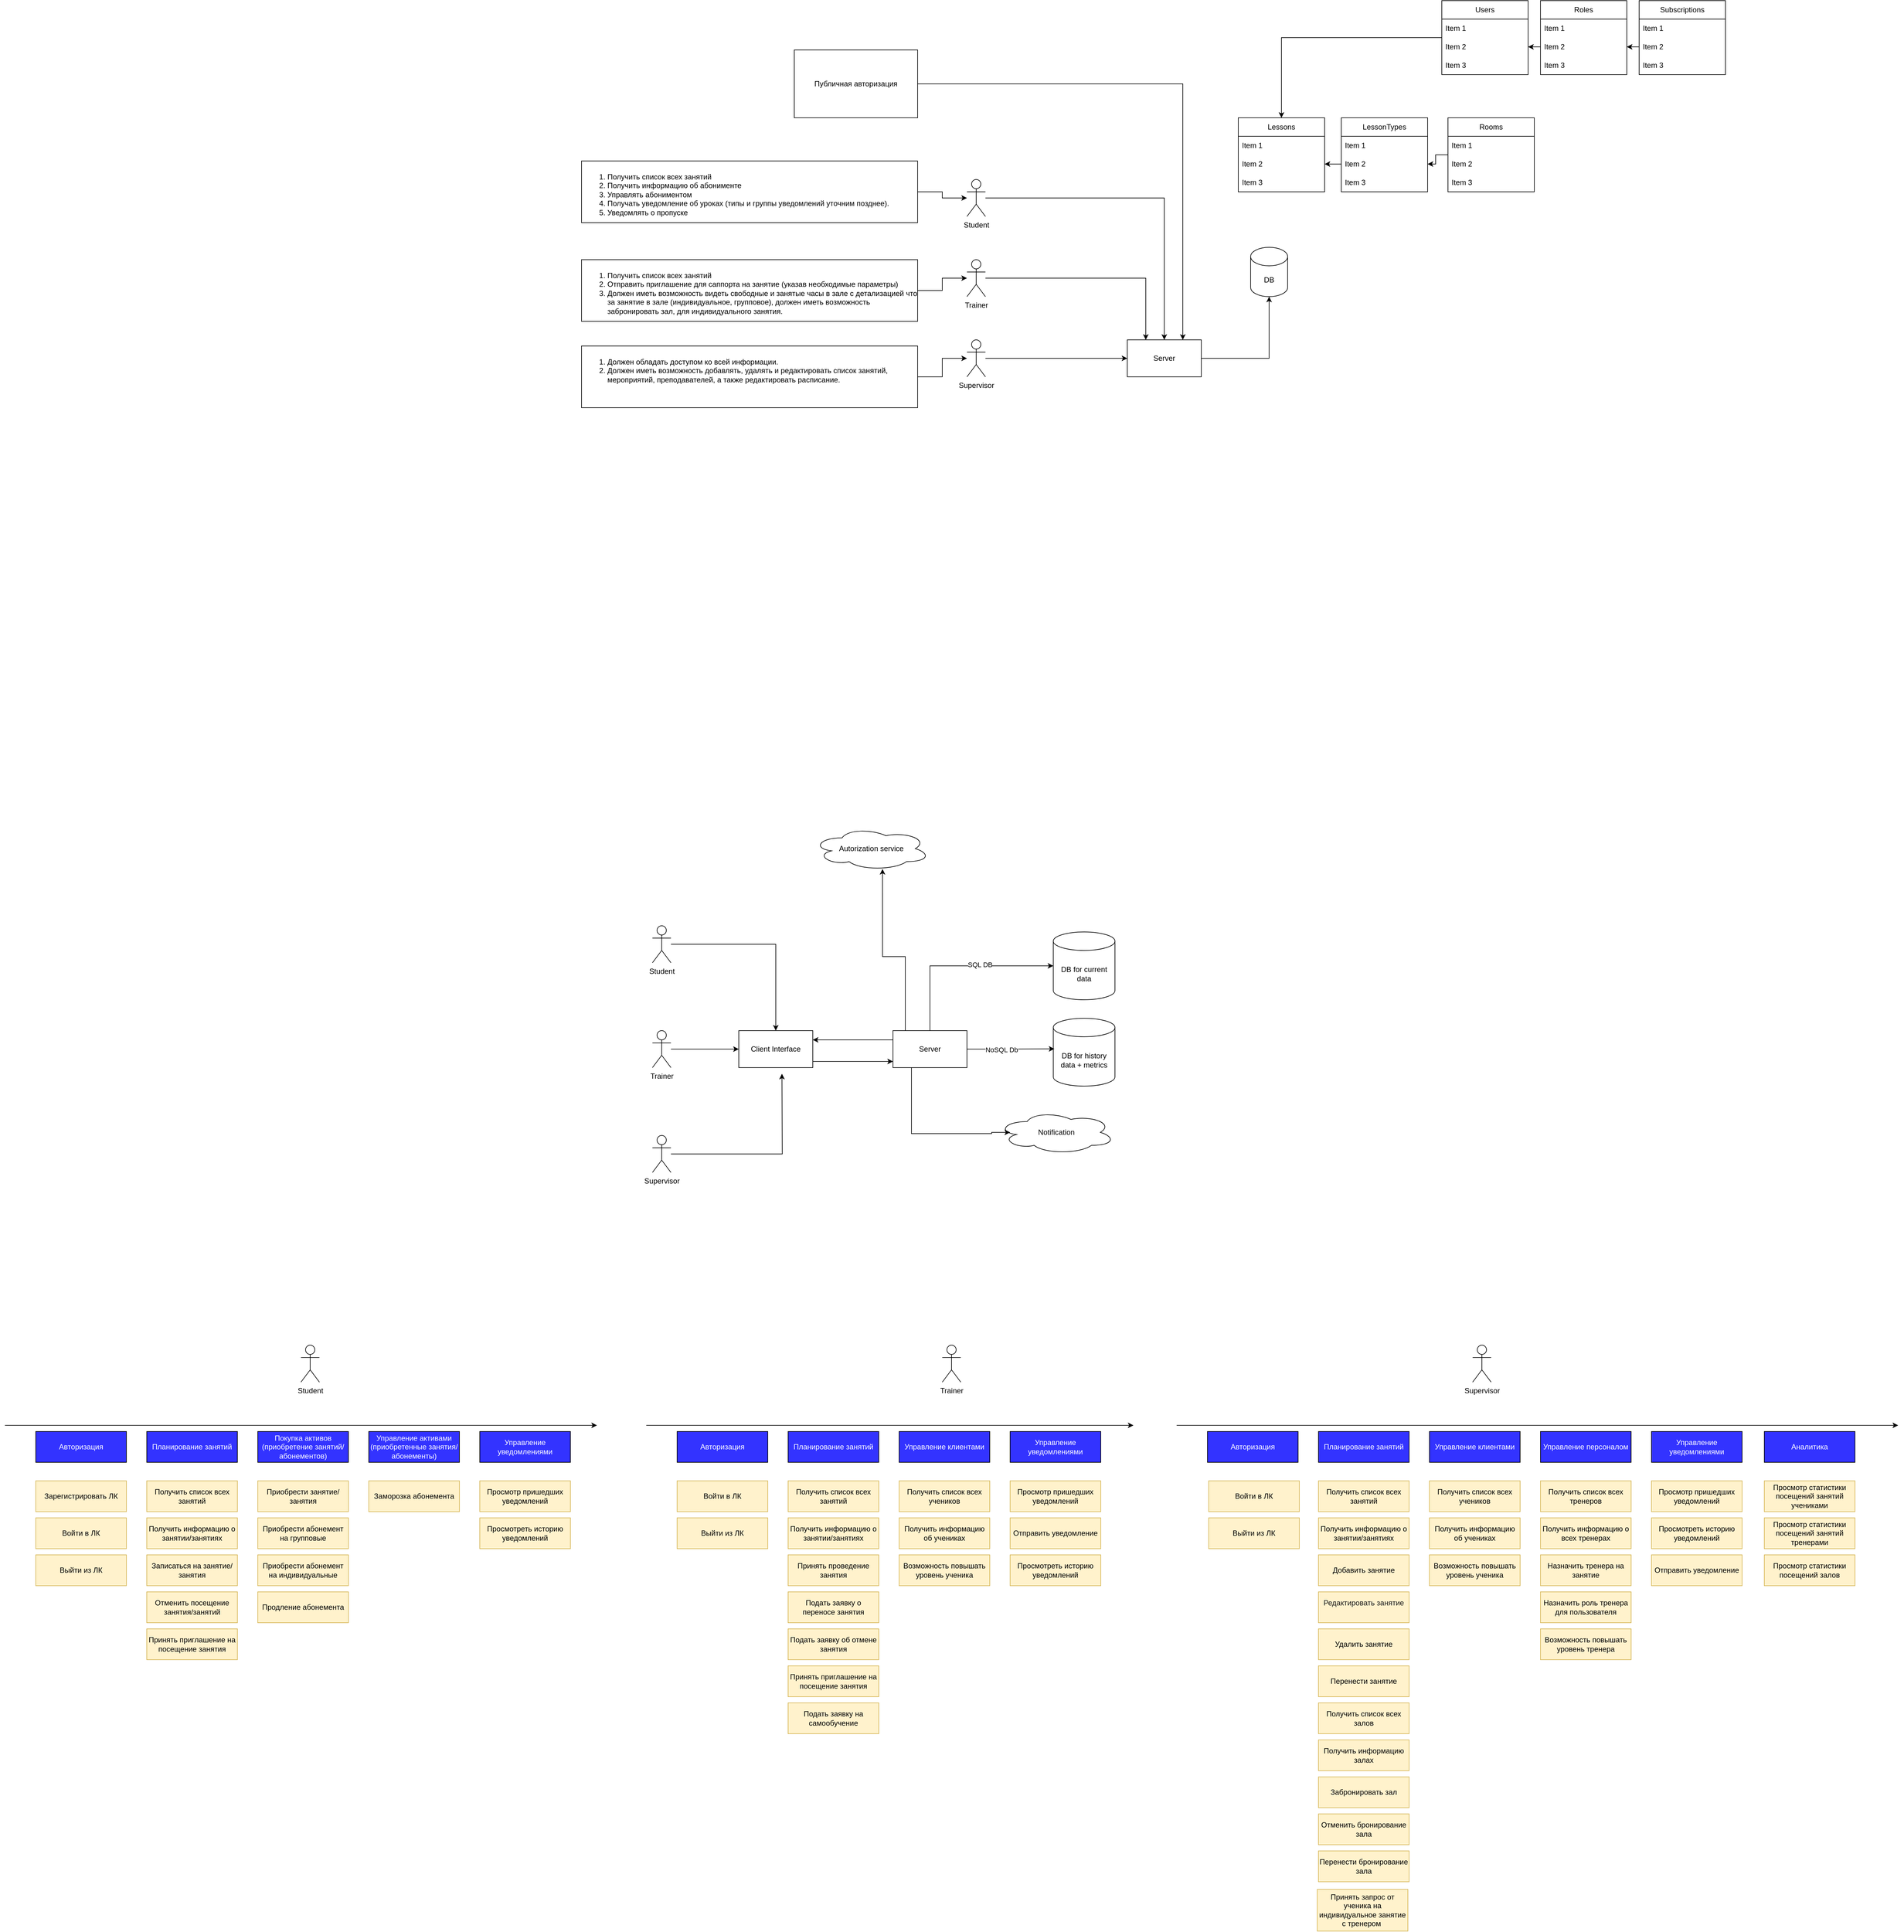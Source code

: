<mxfile version="22.1.2" type="github">
  <diagram name="Страница — 1" id="-huWrvzhIRPL-7FePhcu">
    <mxGraphModel dx="4017" dy="2119" grid="1" gridSize="10" guides="1" tooltips="1" connect="1" arrows="1" fold="1" page="1" pageScale="1" pageWidth="1654" pageHeight="1169" math="0" shadow="0">
      <root>
        <mxCell id="0" />
        <mxCell id="1" parent="0" />
        <mxCell id="t2ZdEfVuAgnnPO7b86gj-10" style="edgeStyle=orthogonalEdgeStyle;rounded=0;orthogonalLoop=1;jettySize=auto;html=1;" parent="1" source="211ug2n4QtESpDDz7pXh-1" target="t2ZdEfVuAgnnPO7b86gj-1" edge="1">
          <mxGeometry relative="1" as="geometry" />
        </mxCell>
        <mxCell id="211ug2n4QtESpDDz7pXh-1" value="Student" style="shape=umlActor;verticalLabelPosition=bottom;verticalAlign=top;html=1;outlineConnect=0;" parent="1" vertex="1">
          <mxGeometry x="80" y="100" width="30" height="60" as="geometry" />
        </mxCell>
        <mxCell id="t2ZdEfVuAgnnPO7b86gj-21" style="edgeStyle=orthogonalEdgeStyle;rounded=0;orthogonalLoop=1;jettySize=auto;html=1;entryX=0.25;entryY=0;entryDx=0;entryDy=0;" parent="1" source="211ug2n4QtESpDDz7pXh-2" target="t2ZdEfVuAgnnPO7b86gj-1" edge="1">
          <mxGeometry relative="1" as="geometry" />
        </mxCell>
        <mxCell id="211ug2n4QtESpDDz7pXh-2" value="Trainer" style="shape=umlActor;verticalLabelPosition=bottom;verticalAlign=top;html=1;outlineConnect=0;" parent="1" vertex="1">
          <mxGeometry x="80" y="230" width="30" height="60" as="geometry" />
        </mxCell>
        <mxCell id="t2ZdEfVuAgnnPO7b86gj-20" style="edgeStyle=orthogonalEdgeStyle;rounded=0;orthogonalLoop=1;jettySize=auto;html=1;entryX=0;entryY=0.5;entryDx=0;entryDy=0;" parent="1" source="211ug2n4QtESpDDz7pXh-3" target="t2ZdEfVuAgnnPO7b86gj-1" edge="1">
          <mxGeometry relative="1" as="geometry">
            <Array as="points">
              <mxPoint x="190" y="390" />
              <mxPoint x="190" y="390" />
            </Array>
          </mxGeometry>
        </mxCell>
        <mxCell id="211ug2n4QtESpDDz7pXh-3" value="Supervisor" style="shape=umlActor;verticalLabelPosition=bottom;verticalAlign=top;html=1;outlineConnect=0;" parent="1" vertex="1">
          <mxGeometry x="80" y="360" width="30" height="60" as="geometry" />
        </mxCell>
        <mxCell id="t2ZdEfVuAgnnPO7b86gj-1" value="Server" style="rounded=0;whiteSpace=wrap;html=1;" parent="1" vertex="1">
          <mxGeometry x="340" y="360" width="120" height="60" as="geometry" />
        </mxCell>
        <mxCell id="t2ZdEfVuAgnnPO7b86gj-2" value="DB" style="shape=cylinder3;whiteSpace=wrap;html=1;boundedLbl=1;backgroundOutline=1;size=15;" parent="1" vertex="1">
          <mxGeometry x="540" y="210" width="60" height="80" as="geometry" />
        </mxCell>
        <mxCell id="t2ZdEfVuAgnnPO7b86gj-15" style="edgeStyle=orthogonalEdgeStyle;rounded=0;orthogonalLoop=1;jettySize=auto;html=1;" parent="1" source="t2ZdEfVuAgnnPO7b86gj-8" target="211ug2n4QtESpDDz7pXh-1" edge="1">
          <mxGeometry relative="1" as="geometry" />
        </mxCell>
        <mxCell id="t2ZdEfVuAgnnPO7b86gj-8" value="&lt;ol&gt;&lt;li&gt;Получить список всех занятий&lt;/li&gt;&lt;li&gt;Получить информацию об абонименте&lt;/li&gt;&lt;li&gt;Управлять абониментом&lt;/li&gt;&lt;li&gt;Получать уведомление об уроках (типы и группы уведомлений уточним позднее).&lt;/li&gt;&lt;li&gt;Уведомлять о пропуске&lt;/li&gt;&lt;/ol&gt;" style="whiteSpace=wrap;html=1;verticalAlign=top;align=left;" parent="1" vertex="1">
          <mxGeometry x="-545" y="70" width="545" height="100" as="geometry" />
        </mxCell>
        <mxCell id="t2ZdEfVuAgnnPO7b86gj-16" style="edgeStyle=orthogonalEdgeStyle;rounded=0;orthogonalLoop=1;jettySize=auto;html=1;" parent="1" source="t2ZdEfVuAgnnPO7b86gj-12" target="211ug2n4QtESpDDz7pXh-2" edge="1">
          <mxGeometry relative="1" as="geometry" />
        </mxCell>
        <mxCell id="t2ZdEfVuAgnnPO7b86gj-12" value="&lt;ol&gt;&lt;li&gt;Получить список всех занятий&lt;/li&gt;&lt;li&gt;Отправить приглашение для саппорта на занятие (указав необходимые параметры)&lt;/li&gt;&lt;li&gt;Должен иметь возможность видеть свободные и занятые часы в зале с детализацией что за занятие в зале (индивидуальное, групповое), должен иметь возможность забронировать зал, для индивидуального занятия.&lt;br&gt;&lt;/li&gt;&lt;/ol&gt;" style="whiteSpace=wrap;html=1;verticalAlign=top;align=left;" parent="1" vertex="1">
          <mxGeometry x="-545" y="230" width="545" height="100" as="geometry" />
        </mxCell>
        <mxCell id="t2ZdEfVuAgnnPO7b86gj-18" style="edgeStyle=orthogonalEdgeStyle;rounded=0;orthogonalLoop=1;jettySize=auto;html=1;" parent="1" source="t2ZdEfVuAgnnPO7b86gj-17" target="211ug2n4QtESpDDz7pXh-3" edge="1">
          <mxGeometry relative="1" as="geometry" />
        </mxCell>
        <mxCell id="t2ZdEfVuAgnnPO7b86gj-17" value="&lt;ol&gt;&lt;li&gt;Должен обладать доступом ко всей информации.&lt;br&gt;&lt;/li&gt;&lt;li&gt;Должен иметь возможность добавлять, удалять и редактировать список занятий, мероприятий, преподавателей, а также редактировать расписание.&lt;br&gt;&lt;/li&gt;&lt;/ol&gt;" style="whiteSpace=wrap;html=1;verticalAlign=top;align=left;" parent="1" vertex="1">
          <mxGeometry x="-545" y="370" width="545" height="100" as="geometry" />
        </mxCell>
        <mxCell id="t2ZdEfVuAgnnPO7b86gj-23" style="edgeStyle=orthogonalEdgeStyle;rounded=0;orthogonalLoop=1;jettySize=auto;html=1;entryX=0.5;entryY=1;entryDx=0;entryDy=0;entryPerimeter=0;" parent="1" source="t2ZdEfVuAgnnPO7b86gj-1" target="t2ZdEfVuAgnnPO7b86gj-2" edge="1">
          <mxGeometry relative="1" as="geometry" />
        </mxCell>
        <mxCell id="t2ZdEfVuAgnnPO7b86gj-59" style="edgeStyle=orthogonalEdgeStyle;rounded=0;orthogonalLoop=1;jettySize=auto;html=1;entryX=0.75;entryY=0;entryDx=0;entryDy=0;" parent="1" source="t2ZdEfVuAgnnPO7b86gj-24" target="t2ZdEfVuAgnnPO7b86gj-1" edge="1">
          <mxGeometry relative="1" as="geometry" />
        </mxCell>
        <mxCell id="t2ZdEfVuAgnnPO7b86gj-24" value="Публичная авторизация" style="rounded=0;whiteSpace=wrap;html=1;" parent="1" vertex="1">
          <mxGeometry x="-200" y="-110" width="200" height="110" as="geometry" />
        </mxCell>
        <mxCell id="t2ZdEfVuAgnnPO7b86gj-54" style="edgeStyle=orthogonalEdgeStyle;rounded=0;orthogonalLoop=1;jettySize=auto;html=1;entryX=0.5;entryY=0;entryDx=0;entryDy=0;" parent="1" source="t2ZdEfVuAgnnPO7b86gj-29" target="t2ZdEfVuAgnnPO7b86gj-37" edge="1">
          <mxGeometry relative="1" as="geometry" />
        </mxCell>
        <mxCell id="t2ZdEfVuAgnnPO7b86gj-29" value="Users" style="swimlane;fontStyle=0;childLayout=stackLayout;horizontal=1;startSize=30;horizontalStack=0;resizeParent=1;resizeParentMax=0;resizeLast=0;collapsible=1;marginBottom=0;whiteSpace=wrap;html=1;" parent="1" vertex="1">
          <mxGeometry x="850" y="-190" width="140" height="120" as="geometry" />
        </mxCell>
        <mxCell id="t2ZdEfVuAgnnPO7b86gj-30" value="Item 1" style="text;strokeColor=none;fillColor=none;align=left;verticalAlign=middle;spacingLeft=4;spacingRight=4;overflow=hidden;points=[[0,0.5],[1,0.5]];portConstraint=eastwest;rotatable=0;whiteSpace=wrap;html=1;" parent="t2ZdEfVuAgnnPO7b86gj-29" vertex="1">
          <mxGeometry y="30" width="140" height="30" as="geometry" />
        </mxCell>
        <mxCell id="t2ZdEfVuAgnnPO7b86gj-31" value="Item 2" style="text;strokeColor=none;fillColor=none;align=left;verticalAlign=middle;spacingLeft=4;spacingRight=4;overflow=hidden;points=[[0,0.5],[1,0.5]];portConstraint=eastwest;rotatable=0;whiteSpace=wrap;html=1;" parent="t2ZdEfVuAgnnPO7b86gj-29" vertex="1">
          <mxGeometry y="60" width="140" height="30" as="geometry" />
        </mxCell>
        <mxCell id="t2ZdEfVuAgnnPO7b86gj-32" value="Item 3" style="text;strokeColor=none;fillColor=none;align=left;verticalAlign=middle;spacingLeft=4;spacingRight=4;overflow=hidden;points=[[0,0.5],[1,0.5]];portConstraint=eastwest;rotatable=0;whiteSpace=wrap;html=1;" parent="t2ZdEfVuAgnnPO7b86gj-29" vertex="1">
          <mxGeometry y="90" width="140" height="30" as="geometry" />
        </mxCell>
        <mxCell id="t2ZdEfVuAgnnPO7b86gj-33" value="Roles" style="swimlane;fontStyle=0;childLayout=stackLayout;horizontal=1;startSize=30;horizontalStack=0;resizeParent=1;resizeParentMax=0;resizeLast=0;collapsible=1;marginBottom=0;whiteSpace=wrap;html=1;" parent="1" vertex="1">
          <mxGeometry x="1010" y="-190" width="140" height="120" as="geometry" />
        </mxCell>
        <mxCell id="t2ZdEfVuAgnnPO7b86gj-34" value="Item 1" style="text;strokeColor=none;fillColor=none;align=left;verticalAlign=middle;spacingLeft=4;spacingRight=4;overflow=hidden;points=[[0,0.5],[1,0.5]];portConstraint=eastwest;rotatable=0;whiteSpace=wrap;html=1;" parent="t2ZdEfVuAgnnPO7b86gj-33" vertex="1">
          <mxGeometry y="30" width="140" height="30" as="geometry" />
        </mxCell>
        <mxCell id="t2ZdEfVuAgnnPO7b86gj-35" value="Item 2" style="text;strokeColor=none;fillColor=none;align=left;verticalAlign=middle;spacingLeft=4;spacingRight=4;overflow=hidden;points=[[0,0.5],[1,0.5]];portConstraint=eastwest;rotatable=0;whiteSpace=wrap;html=1;" parent="t2ZdEfVuAgnnPO7b86gj-33" vertex="1">
          <mxGeometry y="60" width="140" height="30" as="geometry" />
        </mxCell>
        <mxCell id="t2ZdEfVuAgnnPO7b86gj-36" value="Item 3" style="text;strokeColor=none;fillColor=none;align=left;verticalAlign=middle;spacingLeft=4;spacingRight=4;overflow=hidden;points=[[0,0.5],[1,0.5]];portConstraint=eastwest;rotatable=0;whiteSpace=wrap;html=1;" parent="t2ZdEfVuAgnnPO7b86gj-33" vertex="1">
          <mxGeometry y="90" width="140" height="30" as="geometry" />
        </mxCell>
        <mxCell id="t2ZdEfVuAgnnPO7b86gj-37" value="Lessons" style="swimlane;fontStyle=0;childLayout=stackLayout;horizontal=1;startSize=30;horizontalStack=0;resizeParent=1;resizeParentMax=0;resizeLast=0;collapsible=1;marginBottom=0;whiteSpace=wrap;html=1;" parent="1" vertex="1">
          <mxGeometry x="520" width="140" height="120" as="geometry" />
        </mxCell>
        <mxCell id="t2ZdEfVuAgnnPO7b86gj-38" value="Item 1" style="text;strokeColor=none;fillColor=none;align=left;verticalAlign=middle;spacingLeft=4;spacingRight=4;overflow=hidden;points=[[0,0.5],[1,0.5]];portConstraint=eastwest;rotatable=0;whiteSpace=wrap;html=1;" parent="t2ZdEfVuAgnnPO7b86gj-37" vertex="1">
          <mxGeometry y="30" width="140" height="30" as="geometry" />
        </mxCell>
        <mxCell id="t2ZdEfVuAgnnPO7b86gj-39" value="Item 2" style="text;strokeColor=none;fillColor=none;align=left;verticalAlign=middle;spacingLeft=4;spacingRight=4;overflow=hidden;points=[[0,0.5],[1,0.5]];portConstraint=eastwest;rotatable=0;whiteSpace=wrap;html=1;" parent="t2ZdEfVuAgnnPO7b86gj-37" vertex="1">
          <mxGeometry y="60" width="140" height="30" as="geometry" />
        </mxCell>
        <mxCell id="t2ZdEfVuAgnnPO7b86gj-40" value="Item 3" style="text;strokeColor=none;fillColor=none;align=left;verticalAlign=middle;spacingLeft=4;spacingRight=4;overflow=hidden;points=[[0,0.5],[1,0.5]];portConstraint=eastwest;rotatable=0;whiteSpace=wrap;html=1;" parent="t2ZdEfVuAgnnPO7b86gj-37" vertex="1">
          <mxGeometry y="90" width="140" height="30" as="geometry" />
        </mxCell>
        <mxCell id="t2ZdEfVuAgnnPO7b86gj-41" value="Subscriptions" style="swimlane;fontStyle=0;childLayout=stackLayout;horizontal=1;startSize=30;horizontalStack=0;resizeParent=1;resizeParentMax=0;resizeLast=0;collapsible=1;marginBottom=0;whiteSpace=wrap;html=1;" parent="1" vertex="1">
          <mxGeometry x="1170" y="-190" width="140" height="120" as="geometry" />
        </mxCell>
        <mxCell id="t2ZdEfVuAgnnPO7b86gj-42" value="Item 1" style="text;strokeColor=none;fillColor=none;align=left;verticalAlign=middle;spacingLeft=4;spacingRight=4;overflow=hidden;points=[[0,0.5],[1,0.5]];portConstraint=eastwest;rotatable=0;whiteSpace=wrap;html=1;" parent="t2ZdEfVuAgnnPO7b86gj-41" vertex="1">
          <mxGeometry y="30" width="140" height="30" as="geometry" />
        </mxCell>
        <mxCell id="t2ZdEfVuAgnnPO7b86gj-43" value="Item 2" style="text;strokeColor=none;fillColor=none;align=left;verticalAlign=middle;spacingLeft=4;spacingRight=4;overflow=hidden;points=[[0,0.5],[1,0.5]];portConstraint=eastwest;rotatable=0;whiteSpace=wrap;html=1;" parent="t2ZdEfVuAgnnPO7b86gj-41" vertex="1">
          <mxGeometry y="60" width="140" height="30" as="geometry" />
        </mxCell>
        <mxCell id="t2ZdEfVuAgnnPO7b86gj-44" value="Item 3" style="text;strokeColor=none;fillColor=none;align=left;verticalAlign=middle;spacingLeft=4;spacingRight=4;overflow=hidden;points=[[0,0.5],[1,0.5]];portConstraint=eastwest;rotatable=0;whiteSpace=wrap;html=1;" parent="t2ZdEfVuAgnnPO7b86gj-41" vertex="1">
          <mxGeometry y="90" width="140" height="30" as="geometry" />
        </mxCell>
        <mxCell id="t2ZdEfVuAgnnPO7b86gj-56" style="edgeStyle=orthogonalEdgeStyle;rounded=0;orthogonalLoop=1;jettySize=auto;html=1;" parent="1" source="t2ZdEfVuAgnnPO7b86gj-45" target="t2ZdEfVuAgnnPO7b86gj-52" edge="1">
          <mxGeometry relative="1" as="geometry" />
        </mxCell>
        <mxCell id="t2ZdEfVuAgnnPO7b86gj-45" value="Rooms" style="swimlane;fontStyle=0;childLayout=stackLayout;horizontal=1;startSize=30;horizontalStack=0;resizeParent=1;resizeParentMax=0;resizeLast=0;collapsible=1;marginBottom=0;whiteSpace=wrap;html=1;" parent="1" vertex="1">
          <mxGeometry x="860" width="140" height="120" as="geometry" />
        </mxCell>
        <mxCell id="t2ZdEfVuAgnnPO7b86gj-46" value="Item 1" style="text;strokeColor=none;fillColor=none;align=left;verticalAlign=middle;spacingLeft=4;spacingRight=4;overflow=hidden;points=[[0,0.5],[1,0.5]];portConstraint=eastwest;rotatable=0;whiteSpace=wrap;html=1;" parent="t2ZdEfVuAgnnPO7b86gj-45" vertex="1">
          <mxGeometry y="30" width="140" height="30" as="geometry" />
        </mxCell>
        <mxCell id="t2ZdEfVuAgnnPO7b86gj-47" value="Item 2" style="text;strokeColor=none;fillColor=none;align=left;verticalAlign=middle;spacingLeft=4;spacingRight=4;overflow=hidden;points=[[0,0.5],[1,0.5]];portConstraint=eastwest;rotatable=0;whiteSpace=wrap;html=1;" parent="t2ZdEfVuAgnnPO7b86gj-45" vertex="1">
          <mxGeometry y="60" width="140" height="30" as="geometry" />
        </mxCell>
        <mxCell id="t2ZdEfVuAgnnPO7b86gj-48" value="Item 3" style="text;strokeColor=none;fillColor=none;align=left;verticalAlign=middle;spacingLeft=4;spacingRight=4;overflow=hidden;points=[[0,0.5],[1,0.5]];portConstraint=eastwest;rotatable=0;whiteSpace=wrap;html=1;" parent="t2ZdEfVuAgnnPO7b86gj-45" vertex="1">
          <mxGeometry y="90" width="140" height="30" as="geometry" />
        </mxCell>
        <mxCell id="t2ZdEfVuAgnnPO7b86gj-50" value="LessonTypes" style="swimlane;fontStyle=0;childLayout=stackLayout;horizontal=1;startSize=30;horizontalStack=0;resizeParent=1;resizeParentMax=0;resizeLast=0;collapsible=1;marginBottom=0;whiteSpace=wrap;html=1;" parent="1" vertex="1">
          <mxGeometry x="687" width="140" height="120" as="geometry" />
        </mxCell>
        <mxCell id="t2ZdEfVuAgnnPO7b86gj-51" value="Item 1" style="text;strokeColor=none;fillColor=none;align=left;verticalAlign=middle;spacingLeft=4;spacingRight=4;overflow=hidden;points=[[0,0.5],[1,0.5]];portConstraint=eastwest;rotatable=0;whiteSpace=wrap;html=1;" parent="t2ZdEfVuAgnnPO7b86gj-50" vertex="1">
          <mxGeometry y="30" width="140" height="30" as="geometry" />
        </mxCell>
        <mxCell id="t2ZdEfVuAgnnPO7b86gj-52" value="Item 2" style="text;strokeColor=none;fillColor=none;align=left;verticalAlign=middle;spacingLeft=4;spacingRight=4;overflow=hidden;points=[[0,0.5],[1,0.5]];portConstraint=eastwest;rotatable=0;whiteSpace=wrap;html=1;" parent="t2ZdEfVuAgnnPO7b86gj-50" vertex="1">
          <mxGeometry y="60" width="140" height="30" as="geometry" />
        </mxCell>
        <mxCell id="t2ZdEfVuAgnnPO7b86gj-53" value="Item 3" style="text;strokeColor=none;fillColor=none;align=left;verticalAlign=middle;spacingLeft=4;spacingRight=4;overflow=hidden;points=[[0,0.5],[1,0.5]];portConstraint=eastwest;rotatable=0;whiteSpace=wrap;html=1;" parent="t2ZdEfVuAgnnPO7b86gj-50" vertex="1">
          <mxGeometry y="90" width="140" height="30" as="geometry" />
        </mxCell>
        <mxCell id="t2ZdEfVuAgnnPO7b86gj-55" style="edgeStyle=orthogonalEdgeStyle;rounded=0;orthogonalLoop=1;jettySize=auto;html=1;entryX=1;entryY=0.5;entryDx=0;entryDy=0;" parent="1" source="t2ZdEfVuAgnnPO7b86gj-52" target="t2ZdEfVuAgnnPO7b86gj-39" edge="1">
          <mxGeometry relative="1" as="geometry" />
        </mxCell>
        <mxCell id="t2ZdEfVuAgnnPO7b86gj-57" style="edgeStyle=orthogonalEdgeStyle;rounded=0;orthogonalLoop=1;jettySize=auto;html=1;entryX=1;entryY=0.5;entryDx=0;entryDy=0;" parent="1" source="t2ZdEfVuAgnnPO7b86gj-35" target="t2ZdEfVuAgnnPO7b86gj-31" edge="1">
          <mxGeometry relative="1" as="geometry" />
        </mxCell>
        <mxCell id="t2ZdEfVuAgnnPO7b86gj-58" style="edgeStyle=orthogonalEdgeStyle;rounded=0;orthogonalLoop=1;jettySize=auto;html=1;entryX=1;entryY=0.5;entryDx=0;entryDy=0;" parent="1" source="t2ZdEfVuAgnnPO7b86gj-43" target="t2ZdEfVuAgnnPO7b86gj-35" edge="1">
          <mxGeometry relative="1" as="geometry" />
        </mxCell>
        <mxCell id="38tsDACRDi0O5EKiQqHK-49" style="edgeStyle=orthogonalEdgeStyle;rounded=0;orthogonalLoop=1;jettySize=auto;html=1;" parent="1" source="38tsDACRDi0O5EKiQqHK-50" target="38tsDACRDi0O5EKiQqHK-56" edge="1">
          <mxGeometry relative="1" as="geometry" />
        </mxCell>
        <mxCell id="38tsDACRDi0O5EKiQqHK-50" value="Student" style="shape=umlActor;verticalLabelPosition=bottom;verticalAlign=top;html=1;outlineConnect=0;" parent="1" vertex="1">
          <mxGeometry x="-430" y="1310" width="30" height="60" as="geometry" />
        </mxCell>
        <mxCell id="38tsDACRDi0O5EKiQqHK-51" style="edgeStyle=orthogonalEdgeStyle;rounded=0;orthogonalLoop=1;jettySize=auto;html=1;entryX=0;entryY=0.5;entryDx=0;entryDy=0;" parent="1" source="38tsDACRDi0O5EKiQqHK-52" target="38tsDACRDi0O5EKiQqHK-56" edge="1">
          <mxGeometry relative="1" as="geometry" />
        </mxCell>
        <mxCell id="38tsDACRDi0O5EKiQqHK-52" value="Trainer" style="shape=umlActor;verticalLabelPosition=bottom;verticalAlign=top;html=1;outlineConnect=0;" parent="1" vertex="1">
          <mxGeometry x="-430" y="1480" width="30" height="60" as="geometry" />
        </mxCell>
        <mxCell id="38tsDACRDi0O5EKiQqHK-206" style="edgeStyle=orthogonalEdgeStyle;rounded=0;orthogonalLoop=1;jettySize=auto;html=1;" parent="1" source="38tsDACRDi0O5EKiQqHK-54" edge="1">
          <mxGeometry relative="1" as="geometry">
            <mxPoint x="-220" y="1550" as="targetPoint" />
          </mxGeometry>
        </mxCell>
        <mxCell id="38tsDACRDi0O5EKiQqHK-54" value="Supervisor" style="shape=umlActor;verticalLabelPosition=bottom;verticalAlign=top;html=1;outlineConnect=0;" parent="1" vertex="1">
          <mxGeometry x="-430" y="1650" width="30" height="60" as="geometry" />
        </mxCell>
        <mxCell id="38tsDACRDi0O5EKiQqHK-207" style="edgeStyle=orthogonalEdgeStyle;rounded=0;orthogonalLoop=1;jettySize=auto;html=1;" parent="1" source="38tsDACRDi0O5EKiQqHK-56" target="38tsDACRDi0O5EKiQqHK-204" edge="1">
          <mxGeometry relative="1" as="geometry">
            <Array as="points">
              <mxPoint x="-100" y="1530" />
              <mxPoint x="-100" y="1530" />
            </Array>
          </mxGeometry>
        </mxCell>
        <mxCell id="38tsDACRDi0O5EKiQqHK-56" value="Client Interface" style="rounded=0;whiteSpace=wrap;html=1;" parent="1" vertex="1">
          <mxGeometry x="-290" y="1480" width="120" height="60" as="geometry" />
        </mxCell>
        <mxCell id="38tsDACRDi0O5EKiQqHK-57" value="DB for current data" style="shape=cylinder3;whiteSpace=wrap;html=1;boundedLbl=1;backgroundOutline=1;size=15;" parent="1" vertex="1">
          <mxGeometry x="220" y="1320" width="100" height="110" as="geometry" />
        </mxCell>
        <mxCell id="38tsDACRDi0O5EKiQqHK-97" value="" style="endArrow=classic;html=1;rounded=0;" parent="1" edge="1">
          <mxGeometry width="50" height="50" relative="1" as="geometry">
            <mxPoint x="-1480" y="2120" as="sourcePoint" />
            <mxPoint x="-520" y="2120" as="targetPoint" />
          </mxGeometry>
        </mxCell>
        <mxCell id="38tsDACRDi0O5EKiQqHK-101" value="Покупка активов (приобретение занятий/абонементов)" style="rounded=0;whiteSpace=wrap;html=1;fillColor=#3333FF;fontColor=#ffffff;" parent="1" vertex="1">
          <mxGeometry x="-1070" y="2130" width="147" height="50" as="geometry" />
        </mxCell>
        <mxCell id="38tsDACRDi0O5EKiQqHK-104" value="Student" style="shape=umlActor;verticalLabelPosition=bottom;verticalAlign=top;html=1;outlineConnect=0;" parent="1" vertex="1">
          <mxGeometry x="-1000" y="1990" width="30" height="60" as="geometry" />
        </mxCell>
        <mxCell id="38tsDACRDi0O5EKiQqHK-105" value="Управление активами (приобретенные занятия/абонементы)" style="rounded=0;whiteSpace=wrap;html=1;fillColor=#3333FF;fontColor=#ffffff;" parent="1" vertex="1">
          <mxGeometry x="-890" y="2130" width="147" height="50" as="geometry" />
        </mxCell>
        <mxCell id="38tsDACRDi0O5EKiQqHK-106" value="Управление уведомлениями" style="rounded=0;whiteSpace=wrap;html=1;fillColor=#3333FF;fontColor=#ffffff;" parent="1" vertex="1">
          <mxGeometry x="-710" y="2130" width="147" height="50" as="geometry" />
        </mxCell>
        <mxCell id="38tsDACRDi0O5EKiQqHK-107" value="Планирование занятий" style="rounded=0;whiteSpace=wrap;html=1;fillColor=#3333FF;fontColor=#ffffff;" parent="1" vertex="1">
          <mxGeometry x="-1250" y="2130" width="147" height="50" as="geometry" />
        </mxCell>
        <mxCell id="38tsDACRDi0O5EKiQqHK-108" value="Авторизация" style="rounded=0;whiteSpace=wrap;html=1;fillColor=#3333FF;fontColor=#ffffff;" parent="1" vertex="1">
          <mxGeometry x="-1430" y="2130" width="147" height="50" as="geometry" />
        </mxCell>
        <mxCell id="38tsDACRDi0O5EKiQqHK-109" value="Зарегистрировать ЛК" style="rounded=0;whiteSpace=wrap;html=1;fillColor=#fff2cc;strokeColor=#d6b656;" parent="1" vertex="1">
          <mxGeometry x="-1430" y="2210" width="147" height="50" as="geometry" />
        </mxCell>
        <mxCell id="38tsDACRDi0O5EKiQqHK-110" value="Войти в ЛК" style="rounded=0;whiteSpace=wrap;html=1;fillColor=#fff2cc;strokeColor=#d6b656;" parent="1" vertex="1">
          <mxGeometry x="-1430" y="2270" width="147" height="50" as="geometry" />
        </mxCell>
        <mxCell id="38tsDACRDi0O5EKiQqHK-111" value="Выйти из ЛК" style="rounded=0;whiteSpace=wrap;html=1;fillColor=#fff2cc;strokeColor=#d6b656;" parent="1" vertex="1">
          <mxGeometry x="-1430" y="2330" width="147" height="50" as="geometry" />
        </mxCell>
        <mxCell id="38tsDACRDi0O5EKiQqHK-117" value="Получить список всех занятий" style="rounded=0;whiteSpace=wrap;html=1;fillColor=#fff2cc;strokeColor=#d6b656;" parent="1" vertex="1">
          <mxGeometry x="-1250" y="2210" width="147" height="50" as="geometry" />
        </mxCell>
        <mxCell id="38tsDACRDi0O5EKiQqHK-118" value="Получить информацию о занятии/занятиях" style="rounded=0;whiteSpace=wrap;html=1;fillColor=#fff2cc;strokeColor=#d6b656;" parent="1" vertex="1">
          <mxGeometry x="-1250" y="2270" width="147" height="50" as="geometry" />
        </mxCell>
        <mxCell id="38tsDACRDi0O5EKiQqHK-119" value="Записаться на занятие/занятия" style="rounded=0;whiteSpace=wrap;html=1;fillColor=#fff2cc;strokeColor=#d6b656;" parent="1" vertex="1">
          <mxGeometry x="-1250" y="2330" width="147" height="50" as="geometry" />
        </mxCell>
        <mxCell id="38tsDACRDi0O5EKiQqHK-120" value="Отменить посещение занятия/занятий" style="rounded=0;whiteSpace=wrap;html=1;fillColor=#fff2cc;strokeColor=#d6b656;" parent="1" vertex="1">
          <mxGeometry x="-1250" y="2390" width="147" height="50" as="geometry" />
        </mxCell>
        <mxCell id="38tsDACRDi0O5EKiQqHK-121" value="Принять приглашение на посещение занятия" style="rounded=0;whiteSpace=wrap;html=1;fillColor=#fff2cc;strokeColor=#d6b656;" parent="1" vertex="1">
          <mxGeometry x="-1250" y="2450" width="147" height="50" as="geometry" />
        </mxCell>
        <mxCell id="38tsDACRDi0O5EKiQqHK-125" value="Приобрести занятие/занятия" style="rounded=0;whiteSpace=wrap;html=1;fillColor=#fff2cc;strokeColor=#d6b656;" parent="1" vertex="1">
          <mxGeometry x="-1070" y="2210" width="147" height="50" as="geometry" />
        </mxCell>
        <mxCell id="38tsDACRDi0O5EKiQqHK-126" value="Приобрести &lt;span style=&quot;background-color: initial;&quot;&gt;абонемент на групповые&lt;/span&gt;" style="rounded=0;whiteSpace=wrap;html=1;fillColor=#fff2cc;strokeColor=#d6b656;" parent="1" vertex="1">
          <mxGeometry x="-1070" y="2270" width="147" height="50" as="geometry" />
        </mxCell>
        <mxCell id="38tsDACRDi0O5EKiQqHK-133" value="Заморозка абонемента" style="rounded=0;whiteSpace=wrap;html=1;fillColor=#fff2cc;strokeColor=#d6b656;" parent="1" vertex="1">
          <mxGeometry x="-890" y="2210" width="147" height="50" as="geometry" />
        </mxCell>
        <mxCell id="38tsDACRDi0O5EKiQqHK-141" value="Просмотр пришедших уведомлений" style="rounded=0;whiteSpace=wrap;html=1;fillColor=#fff2cc;strokeColor=#d6b656;" parent="1" vertex="1">
          <mxGeometry x="-710" y="2210" width="147" height="50" as="geometry" />
        </mxCell>
        <mxCell id="38tsDACRDi0O5EKiQqHK-142" value="Просмотреть историю уведомлений" style="rounded=0;whiteSpace=wrap;html=1;fillColor=#fff2cc;strokeColor=#d6b656;" parent="1" vertex="1">
          <mxGeometry x="-710" y="2270" width="147" height="50" as="geometry" />
        </mxCell>
        <mxCell id="38tsDACRDi0O5EKiQqHK-149" value="" style="endArrow=classic;html=1;rounded=0;" parent="1" edge="1">
          <mxGeometry width="50" height="50" relative="1" as="geometry">
            <mxPoint x="-440" y="2120" as="sourcePoint" />
            <mxPoint x="350" y="2120" as="targetPoint" />
          </mxGeometry>
        </mxCell>
        <mxCell id="38tsDACRDi0O5EKiQqHK-150" value="Управление клиентами" style="rounded=0;whiteSpace=wrap;html=1;fillColor=#3333FF;fontColor=#ffffff;" parent="1" vertex="1">
          <mxGeometry x="-30" y="2130" width="147" height="50" as="geometry" />
        </mxCell>
        <mxCell id="38tsDACRDi0O5EKiQqHK-151" value="Trainer" style="shape=umlActor;verticalLabelPosition=bottom;verticalAlign=top;html=1;outlineConnect=0;" parent="1" vertex="1">
          <mxGeometry x="40" y="1990" width="30" height="60" as="geometry" />
        </mxCell>
        <mxCell id="38tsDACRDi0O5EKiQqHK-152" value="Управление уведомлениями" style="rounded=0;whiteSpace=wrap;html=1;fillColor=#3333FF;fontColor=#ffffff;" parent="1" vertex="1">
          <mxGeometry x="150" y="2130" width="147" height="50" as="geometry" />
        </mxCell>
        <mxCell id="38tsDACRDi0O5EKiQqHK-154" value="Планирование занятий" style="rounded=0;whiteSpace=wrap;html=1;fillColor=#3333FF;fontColor=#ffffff;" parent="1" vertex="1">
          <mxGeometry x="-210" y="2130" width="147" height="50" as="geometry" />
        </mxCell>
        <mxCell id="38tsDACRDi0O5EKiQqHK-155" value="Авторизация" style="rounded=0;whiteSpace=wrap;html=1;fillColor=#3333FF;fontColor=#ffffff;" parent="1" vertex="1">
          <mxGeometry x="-390" y="2130" width="147" height="50" as="geometry" />
        </mxCell>
        <mxCell id="38tsDACRDi0O5EKiQqHK-157" value="Войти в ЛК" style="rounded=0;whiteSpace=wrap;html=1;fillColor=#fff2cc;strokeColor=#d6b656;" parent="1" vertex="1">
          <mxGeometry x="-390" y="2210" width="147" height="50" as="geometry" />
        </mxCell>
        <mxCell id="38tsDACRDi0O5EKiQqHK-158" value="Выйти из ЛК" style="rounded=0;whiteSpace=wrap;html=1;fillColor=#fff2cc;strokeColor=#d6b656;" parent="1" vertex="1">
          <mxGeometry x="-390" y="2270" width="147" height="50" as="geometry" />
        </mxCell>
        <mxCell id="38tsDACRDi0O5EKiQqHK-159" value="Получить список всех занятий" style="rounded=0;whiteSpace=wrap;html=1;fillColor=#fff2cc;strokeColor=#d6b656;" parent="1" vertex="1">
          <mxGeometry x="-210" y="2210" width="147" height="50" as="geometry" />
        </mxCell>
        <mxCell id="38tsDACRDi0O5EKiQqHK-160" value="Получить информацию о занятии/занятиях" style="rounded=0;whiteSpace=wrap;html=1;fillColor=#fff2cc;strokeColor=#d6b656;" parent="1" vertex="1">
          <mxGeometry x="-210" y="2270" width="147" height="50" as="geometry" />
        </mxCell>
        <mxCell id="38tsDACRDi0O5EKiQqHK-161" value="Принять проведение занятия" style="rounded=0;whiteSpace=wrap;html=1;fillColor=#fff2cc;strokeColor=#d6b656;" parent="1" vertex="1">
          <mxGeometry x="-210" y="2330" width="147" height="50" as="geometry" />
        </mxCell>
        <mxCell id="38tsDACRDi0O5EKiQqHK-162" value="Подать заявку о переносе занятия" style="rounded=0;whiteSpace=wrap;html=1;fillColor=#fff2cc;strokeColor=#d6b656;" parent="1" vertex="1">
          <mxGeometry x="-210" y="2390" width="147" height="50" as="geometry" />
        </mxCell>
        <mxCell id="38tsDACRDi0O5EKiQqHK-163" value="Подать заявку об отмене занятия" style="rounded=0;whiteSpace=wrap;html=1;fillColor=#fff2cc;strokeColor=#d6b656;" parent="1" vertex="1">
          <mxGeometry x="-210" y="2450" width="147" height="50" as="geometry" />
        </mxCell>
        <mxCell id="38tsDACRDi0O5EKiQqHK-164" value="Получить список всех учеников" style="rounded=0;whiteSpace=wrap;html=1;fillColor=#fff2cc;strokeColor=#d6b656;" parent="1" vertex="1">
          <mxGeometry x="-30" y="2210" width="147" height="50" as="geometry" />
        </mxCell>
        <mxCell id="38tsDACRDi0O5EKiQqHK-165" value="Получить информацию об учениках" style="rounded=0;whiteSpace=wrap;html=1;fillColor=#fff2cc;strokeColor=#d6b656;" parent="1" vertex="1">
          <mxGeometry x="-30" y="2270" width="147" height="50" as="geometry" />
        </mxCell>
        <mxCell id="38tsDACRDi0O5EKiQqHK-166" value="Просмотр пришедших уведомлений" style="rounded=0;whiteSpace=wrap;html=1;fillColor=#fff2cc;strokeColor=#d6b656;" parent="1" vertex="1">
          <mxGeometry x="150" y="2210" width="147" height="50" as="geometry" />
        </mxCell>
        <mxCell id="38tsDACRDi0O5EKiQqHK-167" value="Просмотреть историю уведомлений" style="rounded=0;whiteSpace=wrap;html=1;fillColor=#fff2cc;strokeColor=#d6b656;" parent="1" vertex="1">
          <mxGeometry x="150" y="2330" width="147" height="50" as="geometry" />
        </mxCell>
        <mxCell id="38tsDACRDi0O5EKiQqHK-170" value="" style="endArrow=classic;html=1;rounded=0;" parent="1" edge="1">
          <mxGeometry width="50" height="50" relative="1" as="geometry">
            <mxPoint x="420" y="2120" as="sourcePoint" />
            <mxPoint x="1590" y="2120" as="targetPoint" />
          </mxGeometry>
        </mxCell>
        <mxCell id="38tsDACRDi0O5EKiQqHK-171" value="Управление клиентами" style="rounded=0;whiteSpace=wrap;html=1;fillColor=#3333FF;fontColor=#ffffff;" parent="1" vertex="1">
          <mxGeometry x="830" y="2130" width="147" height="50" as="geometry" />
        </mxCell>
        <mxCell id="38tsDACRDi0O5EKiQqHK-172" value="Supervisor" style="shape=umlActor;verticalLabelPosition=bottom;verticalAlign=top;html=1;outlineConnect=0;" parent="1" vertex="1">
          <mxGeometry x="900" y="1990" width="30" height="60" as="geometry" />
        </mxCell>
        <mxCell id="38tsDACRDi0O5EKiQqHK-173" value="Управление персоналом" style="rounded=0;whiteSpace=wrap;html=1;fillColor=#3333FF;fontColor=#ffffff;" parent="1" vertex="1">
          <mxGeometry x="1010" y="2130" width="147" height="50" as="geometry" />
        </mxCell>
        <mxCell id="38tsDACRDi0O5EKiQqHK-174" value="Управление уведомлениями " style="rounded=0;whiteSpace=wrap;html=1;fillColor=#3333FF;fontColor=#ffffff;" parent="1" vertex="1">
          <mxGeometry x="1190" y="2130" width="147" height="50" as="geometry" />
        </mxCell>
        <mxCell id="38tsDACRDi0O5EKiQqHK-175" value="Планирование занятий" style="rounded=0;whiteSpace=wrap;html=1;fillColor=#3333FF;fontColor=#ffffff;" parent="1" vertex="1">
          <mxGeometry x="650" y="2130" width="147" height="50" as="geometry" />
        </mxCell>
        <mxCell id="38tsDACRDi0O5EKiQqHK-176" value="Авторизация" style="rounded=0;whiteSpace=wrap;html=1;fillColor=#3333FF;fontColor=#ffffff;" parent="1" vertex="1">
          <mxGeometry x="470" y="2130" width="147" height="50" as="geometry" />
        </mxCell>
        <mxCell id="38tsDACRDi0O5EKiQqHK-178" value="Войти в ЛК" style="rounded=0;whiteSpace=wrap;html=1;fillColor=#fff2cc;strokeColor=#d6b656;" parent="1" vertex="1">
          <mxGeometry x="472" y="2210" width="147" height="50" as="geometry" />
        </mxCell>
        <mxCell id="38tsDACRDi0O5EKiQqHK-179" value="Выйти из ЛК" style="rounded=0;whiteSpace=wrap;html=1;fillColor=#fff2cc;strokeColor=#d6b656;" parent="1" vertex="1">
          <mxGeometry x="472" y="2270" width="147" height="50" as="geometry" />
        </mxCell>
        <mxCell id="38tsDACRDi0O5EKiQqHK-180" value="Получить список всех занятий" style="rounded=0;whiteSpace=wrap;html=1;fillColor=#fff2cc;strokeColor=#d6b656;" parent="1" vertex="1">
          <mxGeometry x="650" y="2210" width="147" height="50" as="geometry" />
        </mxCell>
        <mxCell id="38tsDACRDi0O5EKiQqHK-181" value="Получить информацию о занятии/занятиях" style="rounded=0;whiteSpace=wrap;html=1;fillColor=#fff2cc;strokeColor=#d6b656;" parent="1" vertex="1">
          <mxGeometry x="650" y="2270" width="147" height="50" as="geometry" />
        </mxCell>
        <mxCell id="38tsDACRDi0O5EKiQqHK-182" value="Добавить занятие" style="rounded=0;whiteSpace=wrap;html=1;fillColor=#fff2cc;strokeColor=#d6b656;" parent="1" vertex="1">
          <mxGeometry x="650" y="2330" width="147" height="50" as="geometry" />
        </mxCell>
        <mxCell id="38tsDACRDi0O5EKiQqHK-183" value="&#xa;&lt;span style=&quot;color: rgb(26, 26, 26);&quot;&gt;Редактировать занятие&lt;/span&gt;&#xa;&#xa;" style="rounded=0;whiteSpace=wrap;html=1;fillColor=#fff2cc;strokeColor=#d6b656;" parent="1" vertex="1">
          <mxGeometry x="650" y="2390" width="147" height="50" as="geometry" />
        </mxCell>
        <mxCell id="38tsDACRDi0O5EKiQqHK-184" value="Удалить занятие" style="rounded=0;whiteSpace=wrap;html=1;fillColor=#fff2cc;strokeColor=#d6b656;" parent="1" vertex="1">
          <mxGeometry x="650" y="2450" width="147" height="50" as="geometry" />
        </mxCell>
        <mxCell id="38tsDACRDi0O5EKiQqHK-185" value="Получить список всех учеников" style="rounded=0;whiteSpace=wrap;html=1;fillColor=#fff2cc;strokeColor=#d6b656;" parent="1" vertex="1">
          <mxGeometry x="830" y="2210" width="147" height="50" as="geometry" />
        </mxCell>
        <mxCell id="38tsDACRDi0O5EKiQqHK-186" value="Получить информацию об учениках" style="rounded=0;whiteSpace=wrap;html=1;fillColor=#fff2cc;strokeColor=#d6b656;" parent="1" vertex="1">
          <mxGeometry x="830" y="2270" width="147" height="50" as="geometry" />
        </mxCell>
        <mxCell id="38tsDACRDi0O5EKiQqHK-187" value="Получить список всех тренеров" style="rounded=0;whiteSpace=wrap;html=1;fillColor=#fff2cc;strokeColor=#d6b656;" parent="1" vertex="1">
          <mxGeometry x="1010" y="2210" width="147" height="50" as="geometry" />
        </mxCell>
        <mxCell id="38tsDACRDi0O5EKiQqHK-188" value="Получить информацию о всех тренерах" style="rounded=0;whiteSpace=wrap;html=1;fillColor=#fff2cc;strokeColor=#d6b656;" parent="1" vertex="1">
          <mxGeometry x="1010" y="2270" width="147" height="50" as="geometry" />
        </mxCell>
        <mxCell id="38tsDACRDi0O5EKiQqHK-189" value="Просмотр пришедших уведомлений" style="rounded=0;whiteSpace=wrap;html=1;fillColor=#fff2cc;strokeColor=#d6b656;" parent="1" vertex="1">
          <mxGeometry x="1190" y="2210" width="147" height="50" as="geometry" />
        </mxCell>
        <mxCell id="38tsDACRDi0O5EKiQqHK-190" value="Просмотреть историю уведомлений" style="rounded=0;whiteSpace=wrap;html=1;fillColor=#fff2cc;strokeColor=#d6b656;" parent="1" vertex="1">
          <mxGeometry x="1190" y="2270" width="147" height="50" as="geometry" />
        </mxCell>
        <mxCell id="38tsDACRDi0O5EKiQqHK-191" value="Принять приглашение на посещение занятия" style="rounded=0;whiteSpace=wrap;html=1;fillColor=#fff2cc;strokeColor=#d6b656;" parent="1" vertex="1">
          <mxGeometry x="-210" y="2510" width="147" height="50" as="geometry" />
        </mxCell>
        <mxCell id="38tsDACRDi0O5EKiQqHK-192" value="Отправить уведомление" style="rounded=0;whiteSpace=wrap;html=1;fillColor=#fff2cc;strokeColor=#d6b656;" parent="1" vertex="1">
          <mxGeometry x="150" y="2270" width="147" height="50" as="geometry" />
        </mxCell>
        <mxCell id="38tsDACRDi0O5EKiQqHK-194" value="Перенести занятие" style="rounded=0;whiteSpace=wrap;html=1;fillColor=#fff2cc;strokeColor=#d6b656;" parent="1" vertex="1">
          <mxGeometry x="650" y="2510" width="147" height="50" as="geometry" />
        </mxCell>
        <mxCell id="38tsDACRDi0O5EKiQqHK-195" value="Получить список всех залов" style="rounded=0;whiteSpace=wrap;html=1;fillColor=#fff2cc;strokeColor=#d6b656;" parent="1" vertex="1">
          <mxGeometry x="650" y="2570" width="147" height="50" as="geometry" />
        </mxCell>
        <mxCell id="38tsDACRDi0O5EKiQqHK-196" value="Получить информацию залах" style="rounded=0;whiteSpace=wrap;html=1;fillColor=#fff2cc;strokeColor=#d6b656;" parent="1" vertex="1">
          <mxGeometry x="650" y="2630" width="147" height="50" as="geometry" />
        </mxCell>
        <mxCell id="38tsDACRDi0O5EKiQqHK-197" value="Забронировать зал" style="rounded=0;whiteSpace=wrap;html=1;fillColor=#fff2cc;strokeColor=#d6b656;" parent="1" vertex="1">
          <mxGeometry x="650" y="2690" width="147" height="50" as="geometry" />
        </mxCell>
        <mxCell id="38tsDACRDi0O5EKiQqHK-198" value="Отменить бронирование зала" style="rounded=0;whiteSpace=wrap;html=1;fillColor=#fff2cc;strokeColor=#d6b656;" parent="1" vertex="1">
          <mxGeometry x="650" y="2750" width="147" height="50" as="geometry" />
        </mxCell>
        <mxCell id="38tsDACRDi0O5EKiQqHK-199" value="Перенести бронирование зала" style="rounded=0;whiteSpace=wrap;html=1;fillColor=#fff2cc;strokeColor=#d6b656;" parent="1" vertex="1">
          <mxGeometry x="650" y="2810" width="147" height="50" as="geometry" />
        </mxCell>
        <mxCell id="38tsDACRDi0O5EKiQqHK-200" value="Принять запрос от ученика на индивидуальное занятие с тренером&amp;nbsp;" style="rounded=0;whiteSpace=wrap;html=1;fillColor=#fff2cc;strokeColor=#d6b656;" parent="1" vertex="1">
          <mxGeometry x="648" y="2872.5" width="147" height="67.5" as="geometry" />
        </mxCell>
        <mxCell id="38tsDACRDi0O5EKiQqHK-201" value="Назначить тренера на занятие" style="rounded=0;whiteSpace=wrap;html=1;fillColor=#fff2cc;strokeColor=#d6b656;" parent="1" vertex="1">
          <mxGeometry x="1010" y="2330" width="147" height="50" as="geometry" />
        </mxCell>
        <mxCell id="38tsDACRDi0O5EKiQqHK-202" value="Отправить уведомление" style="rounded=0;whiteSpace=wrap;html=1;fillColor=#fff2cc;strokeColor=#d6b656;" parent="1" vertex="1">
          <mxGeometry x="1190" y="2330" width="147" height="50" as="geometry" />
        </mxCell>
        <mxCell id="38tsDACRDi0O5EKiQqHK-203" value="Назначить роль тренера для пользователя" style="rounded=0;whiteSpace=wrap;html=1;fillColor=#fff2cc;strokeColor=#d6b656;" parent="1" vertex="1">
          <mxGeometry x="1010" y="2390" width="147" height="50" as="geometry" />
        </mxCell>
        <mxCell id="38tsDACRDi0O5EKiQqHK-208" style="edgeStyle=orthogonalEdgeStyle;rounded=0;orthogonalLoop=1;jettySize=auto;html=1;entryX=1;entryY=0.25;entryDx=0;entryDy=0;" parent="1" source="38tsDACRDi0O5EKiQqHK-204" target="38tsDACRDi0O5EKiQqHK-56" edge="1">
          <mxGeometry relative="1" as="geometry">
            <Array as="points">
              <mxPoint x="-70" y="1495" />
              <mxPoint x="-70" y="1495" />
            </Array>
          </mxGeometry>
        </mxCell>
        <mxCell id="38tsDACRDi0O5EKiQqHK-204" value="Server" style="rounded=0;whiteSpace=wrap;html=1;" parent="1" vertex="1">
          <mxGeometry x="-40" y="1480" width="120" height="60" as="geometry" />
        </mxCell>
        <mxCell id="38tsDACRDi0O5EKiQqHK-209" value="DB for history data + metrics" style="shape=cylinder3;whiteSpace=wrap;html=1;boundedLbl=1;backgroundOutline=1;size=15;" parent="1" vertex="1">
          <mxGeometry x="220" y="1460" width="100" height="110" as="geometry" />
        </mxCell>
        <mxCell id="38tsDACRDi0O5EKiQqHK-211" value="Аналитика" style="rounded=0;whiteSpace=wrap;html=1;fillColor=#3333FF;fontColor=#ffffff;" parent="1" vertex="1">
          <mxGeometry x="1373" y="2130" width="147" height="50" as="geometry" />
        </mxCell>
        <mxCell id="38tsDACRDi0O5EKiQqHK-212" value="Просмотр статистики посещений занятий учениками" style="rounded=0;whiteSpace=wrap;html=1;fillColor=#fff2cc;strokeColor=#d6b656;" parent="1" vertex="1">
          <mxGeometry x="1373" y="2210" width="147" height="50" as="geometry" />
        </mxCell>
        <mxCell id="38tsDACRDi0O5EKiQqHK-213" value="Просмотр статистики посещений занятий тренерами" style="rounded=0;whiteSpace=wrap;html=1;fillColor=#fff2cc;strokeColor=#d6b656;" parent="1" vertex="1">
          <mxGeometry x="1373" y="2270" width="147" height="50" as="geometry" />
        </mxCell>
        <mxCell id="38tsDACRDi0O5EKiQqHK-214" value="Просмотр статистики посещений залов" style="rounded=0;whiteSpace=wrap;html=1;fillColor=#fff2cc;strokeColor=#d6b656;" parent="1" vertex="1">
          <mxGeometry x="1373" y="2330" width="147" height="50" as="geometry" />
        </mxCell>
        <mxCell id="38tsDACRDi0O5EKiQqHK-215" style="edgeStyle=orthogonalEdgeStyle;rounded=0;orthogonalLoop=1;jettySize=auto;html=1;entryX=0;entryY=0.5;entryDx=0;entryDy=0;entryPerimeter=0;" parent="1" source="38tsDACRDi0O5EKiQqHK-204" target="38tsDACRDi0O5EKiQqHK-57" edge="1">
          <mxGeometry relative="1" as="geometry">
            <Array as="points">
              <mxPoint x="20" y="1375" />
            </Array>
          </mxGeometry>
        </mxCell>
        <mxCell id="h_E4uxR5iumlAPJgV1AV-1" value="SQL DB" style="edgeLabel;html=1;align=center;verticalAlign=middle;resizable=0;points=[];" vertex="1" connectable="0" parent="38tsDACRDi0O5EKiQqHK-215">
          <mxGeometry x="0.215" y="2" relative="1" as="geometry">
            <mxPoint as="offset" />
          </mxGeometry>
        </mxCell>
        <mxCell id="38tsDACRDi0O5EKiQqHK-216" style="edgeStyle=orthogonalEdgeStyle;rounded=0;orthogonalLoop=1;jettySize=auto;html=1;entryX=0.018;entryY=0.451;entryDx=0;entryDy=0;entryPerimeter=0;" parent="1" source="38tsDACRDi0O5EKiQqHK-204" target="38tsDACRDi0O5EKiQqHK-209" edge="1">
          <mxGeometry relative="1" as="geometry" />
        </mxCell>
        <mxCell id="h_E4uxR5iumlAPJgV1AV-2" value="NoSQL Db" style="edgeLabel;html=1;align=center;verticalAlign=middle;resizable=0;points=[];" vertex="1" connectable="0" parent="38tsDACRDi0O5EKiQqHK-216">
          <mxGeometry x="-0.218" y="-1" relative="1" as="geometry">
            <mxPoint as="offset" />
          </mxGeometry>
        </mxCell>
        <mxCell id="38tsDACRDi0O5EKiQqHK-219" value="Autorization service" style="ellipse;shape=cloud;whiteSpace=wrap;html=1;" parent="1" vertex="1">
          <mxGeometry x="-170" y="1150" width="190" height="70" as="geometry" />
        </mxCell>
        <mxCell id="38tsDACRDi0O5EKiQqHK-221" style="edgeStyle=orthogonalEdgeStyle;rounded=0;orthogonalLoop=1;jettySize=auto;html=1;entryX=0.595;entryY=0.971;entryDx=0;entryDy=0;entryPerimeter=0;" parent="1" source="38tsDACRDi0O5EKiQqHK-204" target="38tsDACRDi0O5EKiQqHK-219" edge="1">
          <mxGeometry relative="1" as="geometry">
            <Array as="points">
              <mxPoint x="-20" y="1360" />
              <mxPoint x="-57" y="1360" />
            </Array>
          </mxGeometry>
        </mxCell>
        <mxCell id="38tsDACRDi0O5EKiQqHK-222" value="Notification" style="ellipse;shape=cloud;whiteSpace=wrap;html=1;" parent="1" vertex="1">
          <mxGeometry x="130" y="1610" width="190" height="70" as="geometry" />
        </mxCell>
        <mxCell id="38tsDACRDi0O5EKiQqHK-223" style="edgeStyle=orthogonalEdgeStyle;rounded=0;orthogonalLoop=1;jettySize=auto;html=1;" parent="1" source="38tsDACRDi0O5EKiQqHK-204" edge="1">
          <mxGeometry relative="1" as="geometry">
            <Array as="points">
              <mxPoint x="-10" y="1647" />
              <mxPoint x="120" y="1647" />
              <mxPoint x="120" y="1645" />
            </Array>
            <mxPoint x="150" y="1645" as="targetPoint" />
          </mxGeometry>
        </mxCell>
        <mxCell id="h_E4uxR5iumlAPJgV1AV-4" value="Приобрести &lt;span style=&quot;background-color: initial;&quot;&gt;абонемент на индивидуальные&lt;/span&gt;" style="rounded=0;whiteSpace=wrap;html=1;fillColor=#fff2cc;strokeColor=#d6b656;" vertex="1" parent="1">
          <mxGeometry x="-1070" y="2330" width="147" height="50" as="geometry" />
        </mxCell>
        <mxCell id="h_E4uxR5iumlAPJgV1AV-5" value="Продление абонемента" style="rounded=0;whiteSpace=wrap;html=1;fillColor=#fff2cc;strokeColor=#d6b656;" vertex="1" parent="1">
          <mxGeometry x="-1070" y="2390" width="147" height="50" as="geometry" />
        </mxCell>
        <mxCell id="h_E4uxR5iumlAPJgV1AV-8" value="Возможность повышать уровень ученика" style="rounded=0;whiteSpace=wrap;html=1;fillColor=#fff2cc;strokeColor=#d6b656;" vertex="1" parent="1">
          <mxGeometry x="-30" y="2330" width="147" height="50" as="geometry" />
        </mxCell>
        <mxCell id="h_E4uxR5iumlAPJgV1AV-9" value="Возможность повышать уровень ученика" style="rounded=0;whiteSpace=wrap;html=1;fillColor=#fff2cc;strokeColor=#d6b656;" vertex="1" parent="1">
          <mxGeometry x="830" y="2330" width="147" height="50" as="geometry" />
        </mxCell>
        <mxCell id="h_E4uxR5iumlAPJgV1AV-10" value="Возможность повышать уровень тренера" style="rounded=0;whiteSpace=wrap;html=1;fillColor=#fff2cc;strokeColor=#d6b656;" vertex="1" parent="1">
          <mxGeometry x="1010" y="2450" width="147" height="50" as="geometry" />
        </mxCell>
        <mxCell id="h_E4uxR5iumlAPJgV1AV-11" value="Подать заявку на самообучение" style="rounded=0;whiteSpace=wrap;html=1;fillColor=#fff2cc;strokeColor=#d6b656;" vertex="1" parent="1">
          <mxGeometry x="-210" y="2570" width="147" height="50" as="geometry" />
        </mxCell>
      </root>
    </mxGraphModel>
  </diagram>
</mxfile>
